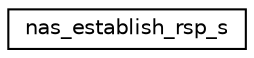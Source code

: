 digraph "Graphical Class Hierarchy"
{
 // LATEX_PDF_SIZE
  edge [fontname="Helvetica",fontsize="10",labelfontname="Helvetica",labelfontsize="10"];
  node [fontname="Helvetica",fontsize="10",shape=record];
  rankdir="LR";
  Node0 [label="nas_establish_rsp_s",height=0.2,width=0.4,color="black", fillcolor="white", style="filled",URL="$structnas__establish__rsp__s.html",tooltip=" "];
}
